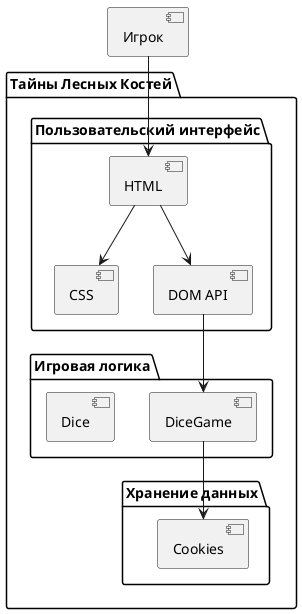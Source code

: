 @startuml  
package "Тайны Лесных Костей" {
  package "Игровая логика" {
    [DiceGame] as Game
    [Dice]
  }
  
  package "Пользовательский интерфейс" {
    [HTML]
    [CSS]
    [DOM API]
  }
  
  package "Хранение данных" {
    [Cookies]
  }
}

[Игрок] --> [HTML]
[HTML] --> [CSS]
[HTML] --> [DOM API]
[DOM API] --> [Game]
[Game] --> [Cookies]
@enduml
